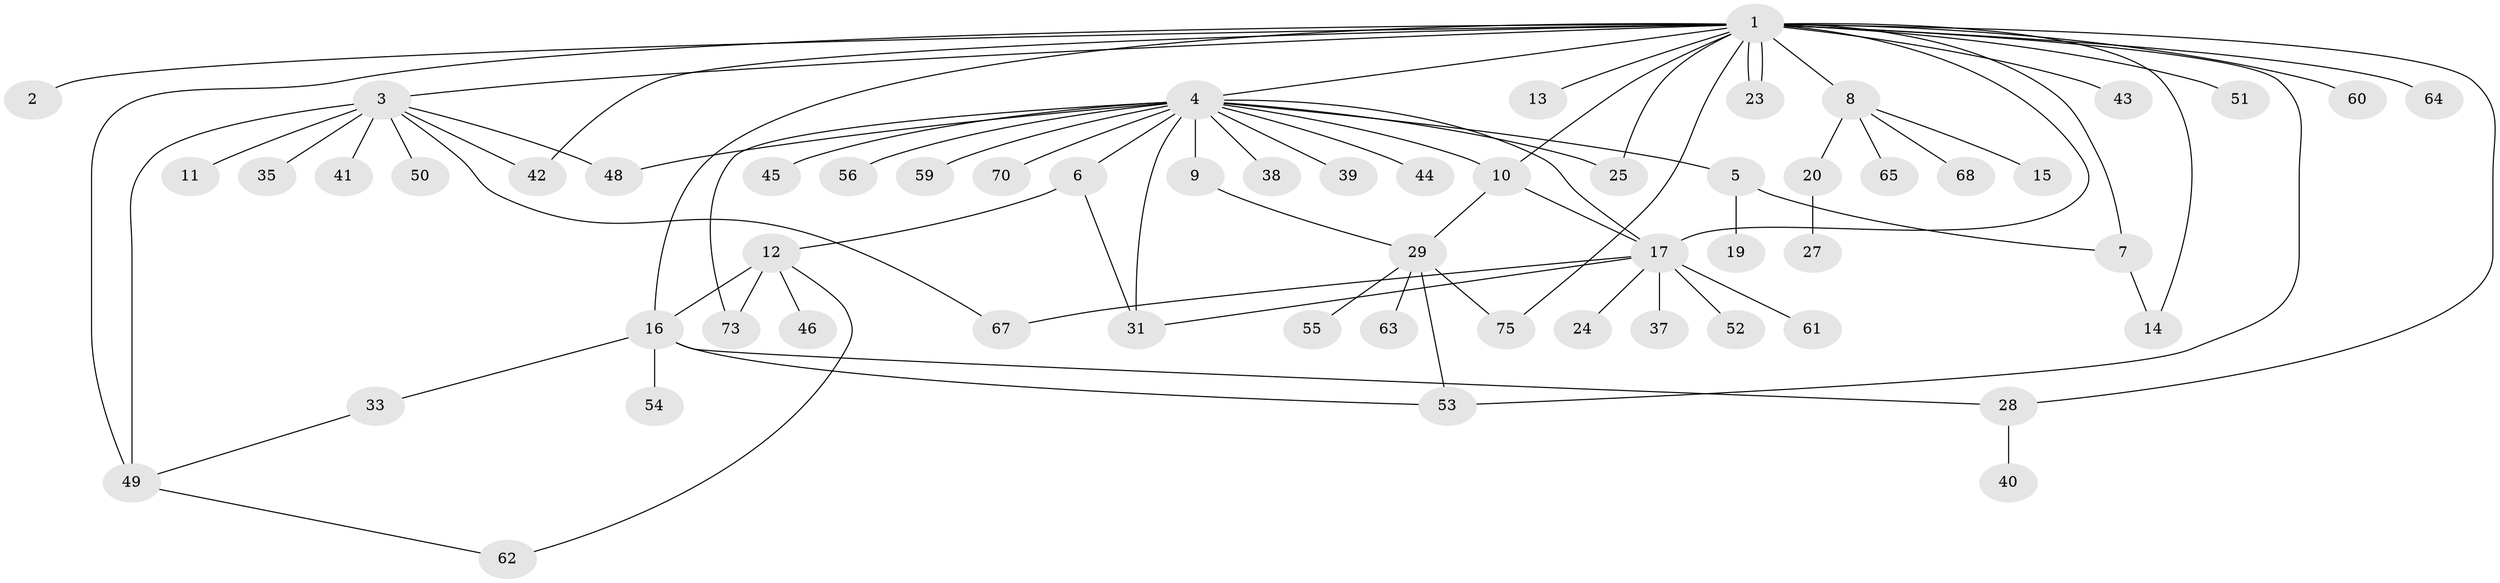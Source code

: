 // original degree distribution, {22: 0.013333333333333334, 1: 0.56, 11: 0.013333333333333334, 18: 0.013333333333333334, 4: 0.06666666666666667, 7: 0.04, 3: 0.05333333333333334, 5: 0.02666666666666667, 2: 0.2, 10: 0.013333333333333334}
// Generated by graph-tools (version 1.1) at 2025/11/02/27/25 16:11:15]
// undirected, 59 vertices, 80 edges
graph export_dot {
graph [start="1"]
  node [color=gray90,style=filled];
  1 [super="+71"];
  2;
  3 [super="+66"];
  4 [super="+32"];
  5 [super="+18"];
  6 [super="+47"];
  7 [super="+21"];
  8 [super="+58"];
  9 [super="+22"];
  10;
  11;
  12 [super="+34"];
  13;
  14;
  15;
  16 [super="+26"];
  17 [super="+57"];
  19;
  20 [super="+74"];
  23;
  24 [super="+30"];
  25;
  27;
  28 [super="+72"];
  29 [super="+36"];
  31;
  33;
  35;
  37;
  38;
  39;
  40;
  41;
  42;
  43;
  44;
  45;
  46;
  48;
  49 [super="+69"];
  50;
  51;
  52;
  53;
  54;
  55;
  56;
  59;
  60;
  61;
  62;
  63;
  64;
  65;
  67;
  68;
  70;
  73;
  75;
  1 -- 2;
  1 -- 3;
  1 -- 4;
  1 -- 7;
  1 -- 8;
  1 -- 10;
  1 -- 13;
  1 -- 14;
  1 -- 16;
  1 -- 23;
  1 -- 23;
  1 -- 25;
  1 -- 28;
  1 -- 42;
  1 -- 43;
  1 -- 49;
  1 -- 51;
  1 -- 53;
  1 -- 60;
  1 -- 64;
  1 -- 75;
  1 -- 17;
  3 -- 11;
  3 -- 35;
  3 -- 41;
  3 -- 42;
  3 -- 48;
  3 -- 49 [weight=2];
  3 -- 50;
  3 -- 67;
  4 -- 5;
  4 -- 6;
  4 -- 9;
  4 -- 10;
  4 -- 17;
  4 -- 25;
  4 -- 31;
  4 -- 38;
  4 -- 39;
  4 -- 44;
  4 -- 45;
  4 -- 48;
  4 -- 56;
  4 -- 59;
  4 -- 70;
  4 -- 73;
  5 -- 7;
  5 -- 19;
  6 -- 12;
  6 -- 31;
  7 -- 14;
  8 -- 15;
  8 -- 20 [weight=2];
  8 -- 65;
  8 -- 68;
  9 -- 29;
  10 -- 17;
  10 -- 29;
  12 -- 46;
  12 -- 62;
  12 -- 73;
  12 -- 16;
  16 -- 28;
  16 -- 33;
  16 -- 53;
  16 -- 54;
  17 -- 24;
  17 -- 31;
  17 -- 37;
  17 -- 52;
  17 -- 61;
  17 -- 67;
  20 -- 27;
  28 -- 40;
  29 -- 53;
  29 -- 55;
  29 -- 63;
  29 -- 75;
  33 -- 49;
  49 -- 62;
}
